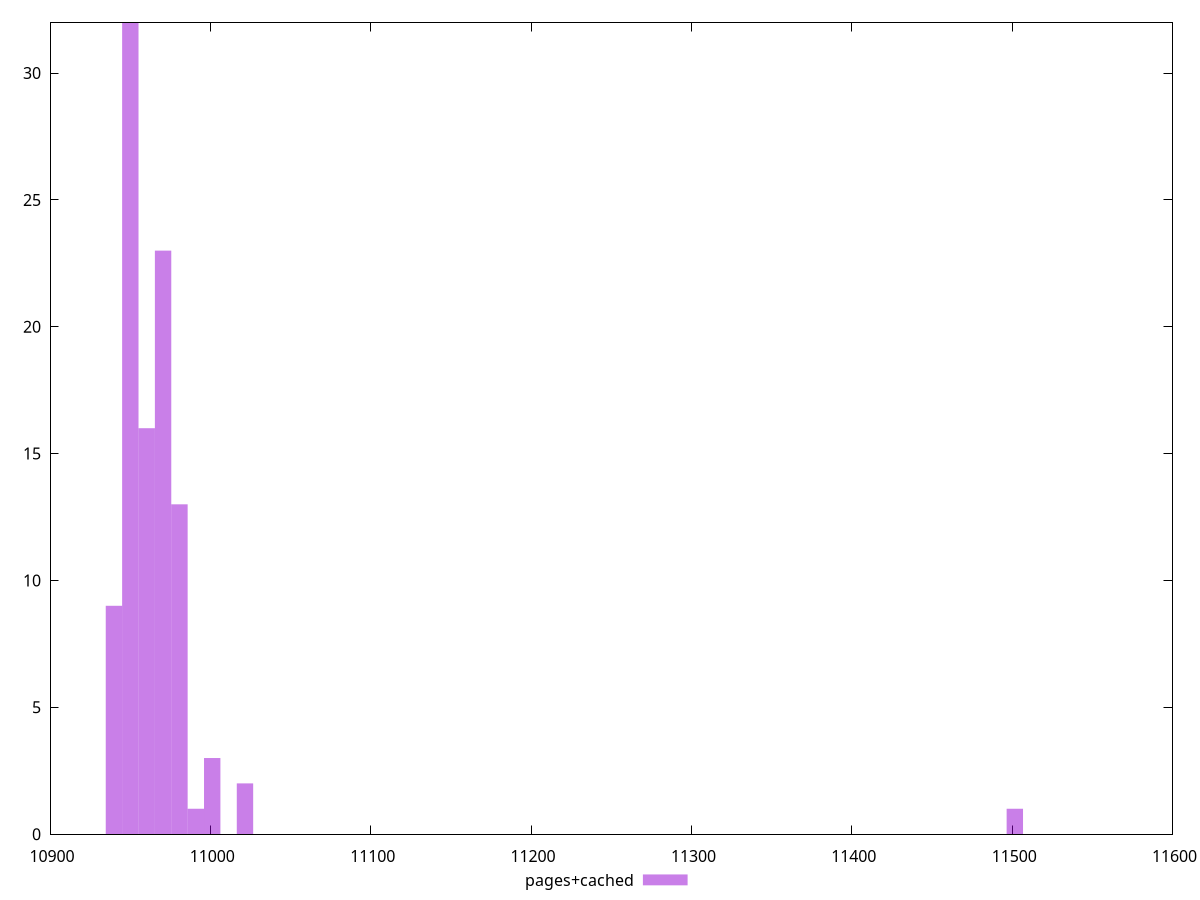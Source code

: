 $_pagesCached <<EOF
11501.674188464704 1
10970.513391128856 23
11021.586544718843 2
11001.157283282848 3
10939.869498974866 9
10980.728021846853 13
10950.084129692863 32
10960.298760410858 16
10990.94265256485 1
EOF
set key outside below
set terminal pngcairo
set output "report_00004_2020-11-02T20-21-41.718Z/interactive/pages+cached//raw_hist.png"
set yrange [0:32]
set boxwidth 10.214630717997073
set style fill transparent solid 0.5 noborder
plot $_pagesCached title "pages+cached" with boxes ,